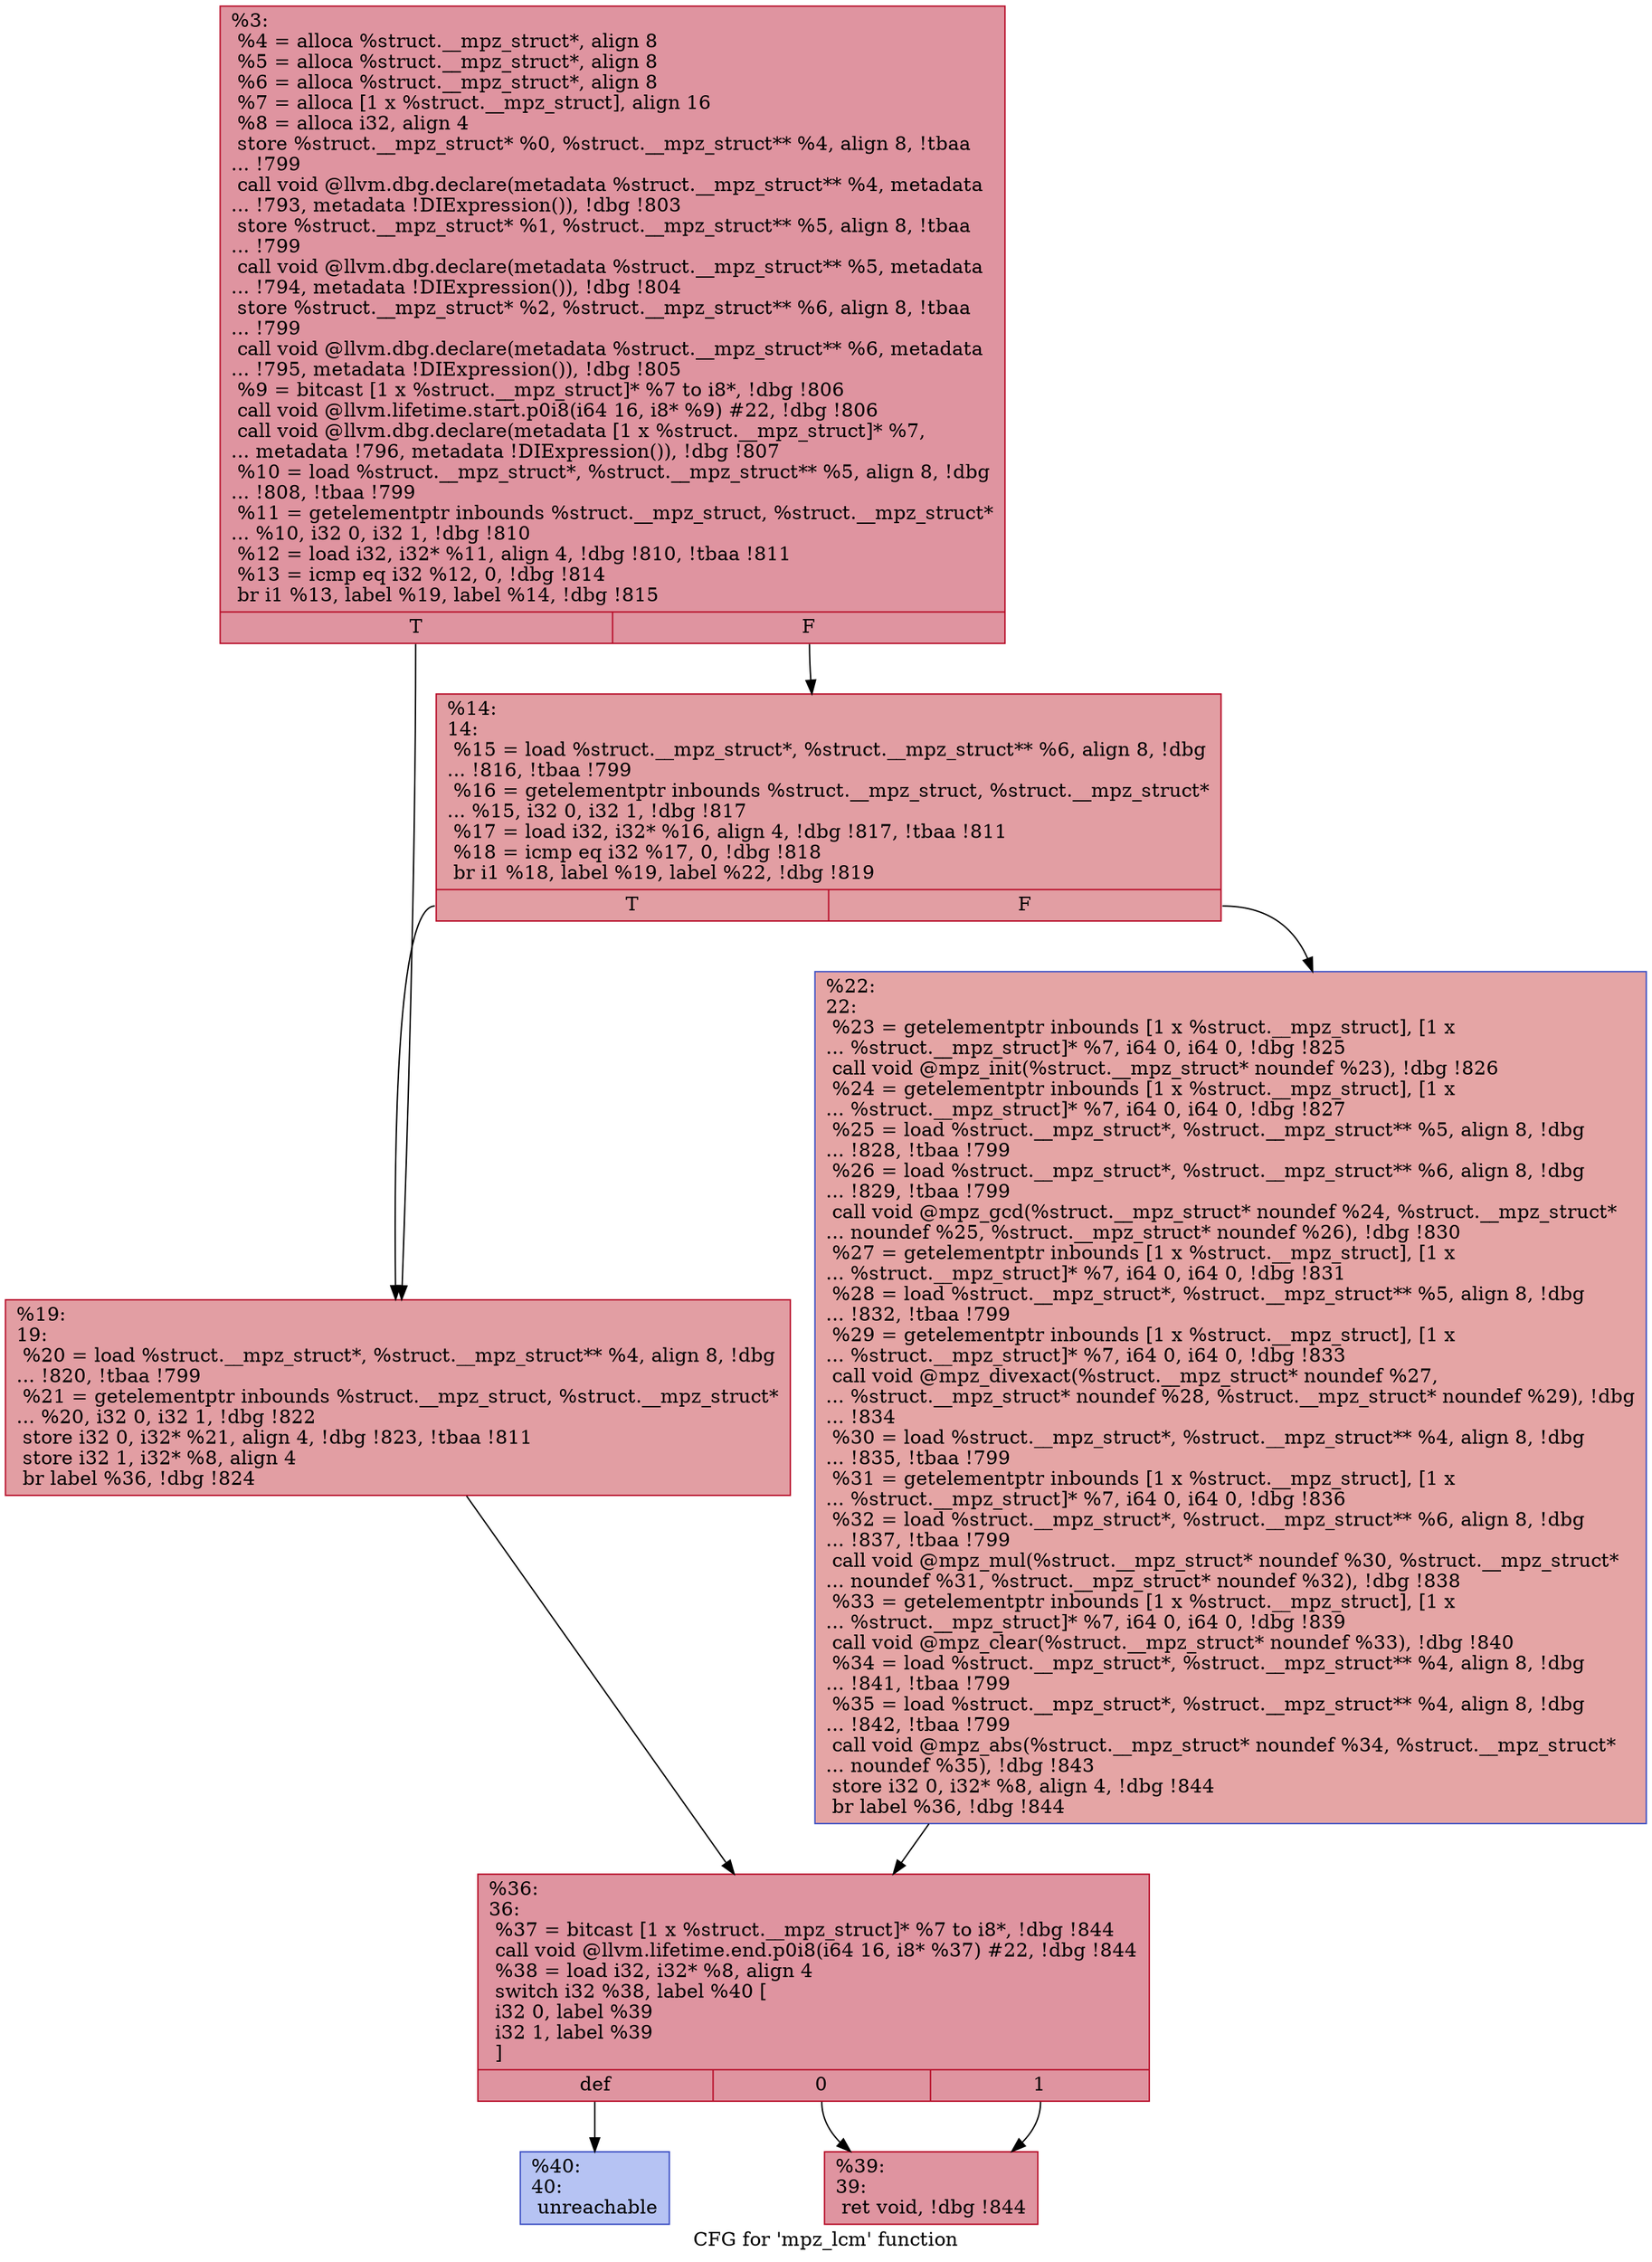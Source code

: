 digraph "CFG for 'mpz_lcm' function" {
	label="CFG for 'mpz_lcm' function";

	Node0x264d400 [shape=record,color="#b70d28ff", style=filled, fillcolor="#b70d2870",label="{%3:\l  %4 = alloca %struct.__mpz_struct*, align 8\l  %5 = alloca %struct.__mpz_struct*, align 8\l  %6 = alloca %struct.__mpz_struct*, align 8\l  %7 = alloca [1 x %struct.__mpz_struct], align 16\l  %8 = alloca i32, align 4\l  store %struct.__mpz_struct* %0, %struct.__mpz_struct** %4, align 8, !tbaa\l... !799\l  call void @llvm.dbg.declare(metadata %struct.__mpz_struct** %4, metadata\l... !793, metadata !DIExpression()), !dbg !803\l  store %struct.__mpz_struct* %1, %struct.__mpz_struct** %5, align 8, !tbaa\l... !799\l  call void @llvm.dbg.declare(metadata %struct.__mpz_struct** %5, metadata\l... !794, metadata !DIExpression()), !dbg !804\l  store %struct.__mpz_struct* %2, %struct.__mpz_struct** %6, align 8, !tbaa\l... !799\l  call void @llvm.dbg.declare(metadata %struct.__mpz_struct** %6, metadata\l... !795, metadata !DIExpression()), !dbg !805\l  %9 = bitcast [1 x %struct.__mpz_struct]* %7 to i8*, !dbg !806\l  call void @llvm.lifetime.start.p0i8(i64 16, i8* %9) #22, !dbg !806\l  call void @llvm.dbg.declare(metadata [1 x %struct.__mpz_struct]* %7,\l... metadata !796, metadata !DIExpression()), !dbg !807\l  %10 = load %struct.__mpz_struct*, %struct.__mpz_struct** %5, align 8, !dbg\l... !808, !tbaa !799\l  %11 = getelementptr inbounds %struct.__mpz_struct, %struct.__mpz_struct*\l... %10, i32 0, i32 1, !dbg !810\l  %12 = load i32, i32* %11, align 4, !dbg !810, !tbaa !811\l  %13 = icmp eq i32 %12, 0, !dbg !814\l  br i1 %13, label %19, label %14, !dbg !815\l|{<s0>T|<s1>F}}"];
	Node0x264d400:s0 -> Node0x264d4e0;
	Node0x264d400:s1 -> Node0x264d490;
	Node0x264d490 [shape=record,color="#b70d28ff", style=filled, fillcolor="#be242e70",label="{%14:\l14:                                               \l  %15 = load %struct.__mpz_struct*, %struct.__mpz_struct** %6, align 8, !dbg\l... !816, !tbaa !799\l  %16 = getelementptr inbounds %struct.__mpz_struct, %struct.__mpz_struct*\l... %15, i32 0, i32 1, !dbg !817\l  %17 = load i32, i32* %16, align 4, !dbg !817, !tbaa !811\l  %18 = icmp eq i32 %17, 0, !dbg !818\l  br i1 %18, label %19, label %22, !dbg !819\l|{<s0>T|<s1>F}}"];
	Node0x264d490:s0 -> Node0x264d4e0;
	Node0x264d490:s1 -> Node0x264d530;
	Node0x264d4e0 [shape=record,color="#b70d28ff", style=filled, fillcolor="#be242e70",label="{%19:\l19:                                               \l  %20 = load %struct.__mpz_struct*, %struct.__mpz_struct** %4, align 8, !dbg\l... !820, !tbaa !799\l  %21 = getelementptr inbounds %struct.__mpz_struct, %struct.__mpz_struct*\l... %20, i32 0, i32 1, !dbg !822\l  store i32 0, i32* %21, align 4, !dbg !823, !tbaa !811\l  store i32 1, i32* %8, align 4\l  br label %36, !dbg !824\l}"];
	Node0x264d4e0 -> Node0x264d580;
	Node0x264d530 [shape=record,color="#3d50c3ff", style=filled, fillcolor="#c5333470",label="{%22:\l22:                                               \l  %23 = getelementptr inbounds [1 x %struct.__mpz_struct], [1 x\l... %struct.__mpz_struct]* %7, i64 0, i64 0, !dbg !825\l  call void @mpz_init(%struct.__mpz_struct* noundef %23), !dbg !826\l  %24 = getelementptr inbounds [1 x %struct.__mpz_struct], [1 x\l... %struct.__mpz_struct]* %7, i64 0, i64 0, !dbg !827\l  %25 = load %struct.__mpz_struct*, %struct.__mpz_struct** %5, align 8, !dbg\l... !828, !tbaa !799\l  %26 = load %struct.__mpz_struct*, %struct.__mpz_struct** %6, align 8, !dbg\l... !829, !tbaa !799\l  call void @mpz_gcd(%struct.__mpz_struct* noundef %24, %struct.__mpz_struct*\l... noundef %25, %struct.__mpz_struct* noundef %26), !dbg !830\l  %27 = getelementptr inbounds [1 x %struct.__mpz_struct], [1 x\l... %struct.__mpz_struct]* %7, i64 0, i64 0, !dbg !831\l  %28 = load %struct.__mpz_struct*, %struct.__mpz_struct** %5, align 8, !dbg\l... !832, !tbaa !799\l  %29 = getelementptr inbounds [1 x %struct.__mpz_struct], [1 x\l... %struct.__mpz_struct]* %7, i64 0, i64 0, !dbg !833\l  call void @mpz_divexact(%struct.__mpz_struct* noundef %27,\l... %struct.__mpz_struct* noundef %28, %struct.__mpz_struct* noundef %29), !dbg\l... !834\l  %30 = load %struct.__mpz_struct*, %struct.__mpz_struct** %4, align 8, !dbg\l... !835, !tbaa !799\l  %31 = getelementptr inbounds [1 x %struct.__mpz_struct], [1 x\l... %struct.__mpz_struct]* %7, i64 0, i64 0, !dbg !836\l  %32 = load %struct.__mpz_struct*, %struct.__mpz_struct** %6, align 8, !dbg\l... !837, !tbaa !799\l  call void @mpz_mul(%struct.__mpz_struct* noundef %30, %struct.__mpz_struct*\l... noundef %31, %struct.__mpz_struct* noundef %32), !dbg !838\l  %33 = getelementptr inbounds [1 x %struct.__mpz_struct], [1 x\l... %struct.__mpz_struct]* %7, i64 0, i64 0, !dbg !839\l  call void @mpz_clear(%struct.__mpz_struct* noundef %33), !dbg !840\l  %34 = load %struct.__mpz_struct*, %struct.__mpz_struct** %4, align 8, !dbg\l... !841, !tbaa !799\l  %35 = load %struct.__mpz_struct*, %struct.__mpz_struct** %4, align 8, !dbg\l... !842, !tbaa !799\l  call void @mpz_abs(%struct.__mpz_struct* noundef %34, %struct.__mpz_struct*\l... noundef %35), !dbg !843\l  store i32 0, i32* %8, align 4, !dbg !844\l  br label %36, !dbg !844\l}"];
	Node0x264d530 -> Node0x264d580;
	Node0x264d580 [shape=record,color="#b70d28ff", style=filled, fillcolor="#b70d2870",label="{%36:\l36:                                               \l  %37 = bitcast [1 x %struct.__mpz_struct]* %7 to i8*, !dbg !844\l  call void @llvm.lifetime.end.p0i8(i64 16, i8* %37) #22, !dbg !844\l  %38 = load i32, i32* %8, align 4\l  switch i32 %38, label %40 [\l    i32 0, label %39\l    i32 1, label %39\l  ]\l|{<s0>def|<s1>0|<s2>1}}"];
	Node0x264d580:s0 -> Node0x264d620;
	Node0x264d580:s1 -> Node0x264d5d0;
	Node0x264d580:s2 -> Node0x264d5d0;
	Node0x264d5d0 [shape=record,color="#b70d28ff", style=filled, fillcolor="#b70d2870",label="{%39:\l39:                                               \l  ret void, !dbg !844\l}"];
	Node0x264d620 [shape=record,color="#3d50c3ff", style=filled, fillcolor="#5977e370",label="{%40:\l40:                                               \l  unreachable\l}"];
}
